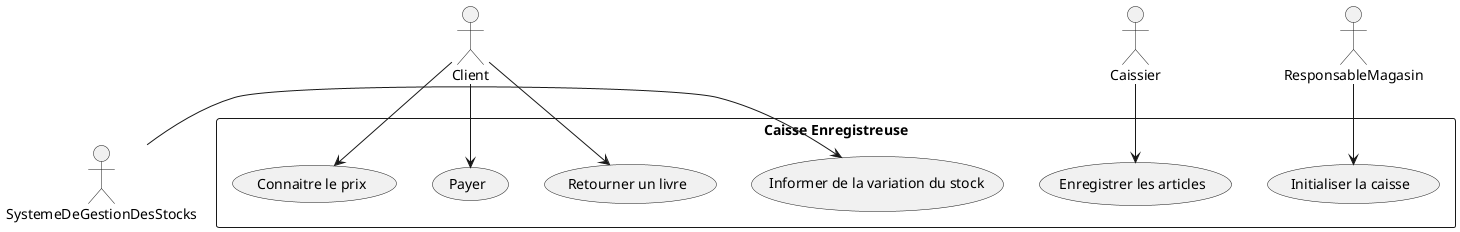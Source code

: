 @startuml
actor Client
actor Caissier
actor SystemeDeGestionDesStocks
actor ResponsableMagasin

rectangle "Caisse Enregistreuse" {
  usecase "Payer" as UC1
  usecase "Connaitre le prix" as UC2
  usecase "Retourner un livre" as UC3
  usecase "Initialiser la caisse" as UC4
  usecase "Informer de la variation du stock" as UC5
  usecase "Enregistrer les articles" as UC6
}

Client --> UC1
Client --> UC2
Client --> UC3
Caissier --> UC6
ResponsableMagasin --> UC4
SystemeDeGestionDesStocks->UC5
@enduml
